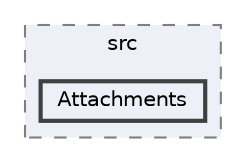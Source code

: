 digraph "external/spine-runtimes/spine-csharp/src/Attachments"
{
 // LATEX_PDF_SIZE
  bgcolor="transparent";
  edge [fontname=Helvetica,fontsize=10,labelfontname=Helvetica,labelfontsize=10];
  node [fontname=Helvetica,fontsize=10,shape=box,height=0.2,width=0.4];
  compound=true
  subgraph clusterdir_cd718ba4467b27578c46838448cb3aeb {
    graph [ bgcolor="#edf0f7", pencolor="grey50", label="src", fontname=Helvetica,fontsize=10 style="filled,dashed", URL="dir_cd718ba4467b27578c46838448cb3aeb.html",tooltip=""]
  dir_340f3bfba5101f086e4c6020700d4d87 [label="Attachments", fillcolor="#edf0f7", color="grey25", style="filled,bold", URL="dir_340f3bfba5101f086e4c6020700d4d87.html",tooltip=""];
  }
}
